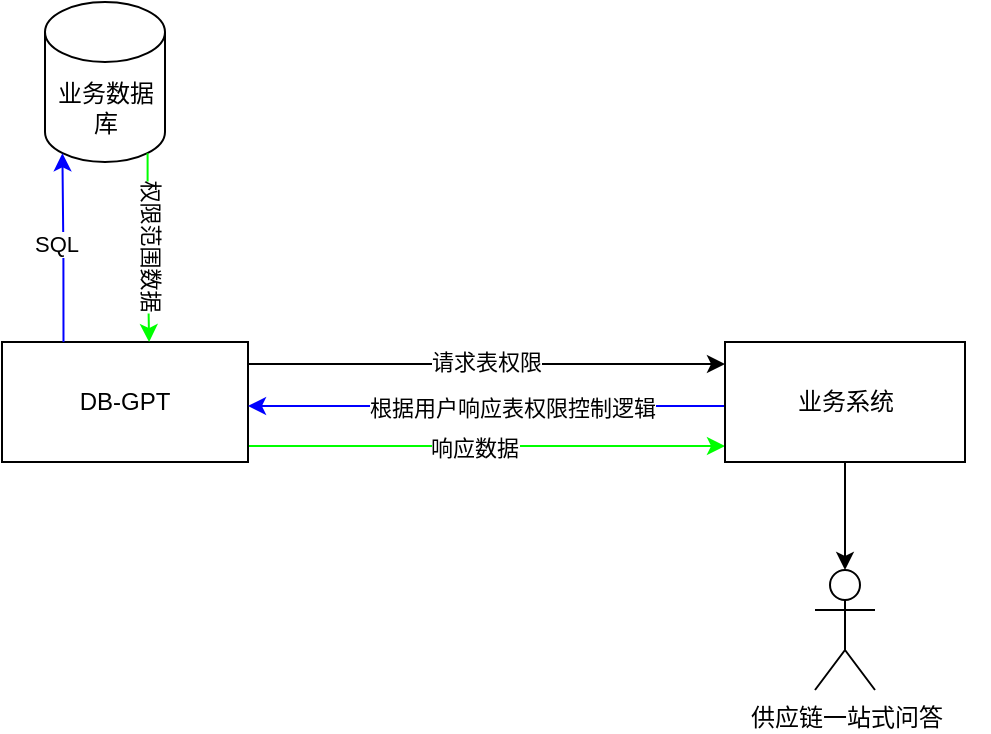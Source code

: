 <mxfile version="24.7.15">
  <diagram name="第 1 页" id="IbL7ijVwDvZSqayovwY6">
    <mxGraphModel dx="1050" dy="565" grid="1" gridSize="10" guides="1" tooltips="1" connect="1" arrows="1" fold="1" page="1" pageScale="1" pageWidth="827" pageHeight="1169" math="0" shadow="0">
      <root>
        <mxCell id="0" />
        <mxCell id="1" parent="0" />
        <mxCell id="m7wdFhXXytyFAqHJrLjw-1" value="Environmental&lt;div&gt;Awareness&lt;/div&gt;" style="shadow=0;dashed=0;html=1;strokeColor=none;shape=mxgraph.mscae.general.continuous_cycle;fillColor=#ffffff;rounded=0;comic=0;fontFamily=Verdana;fontSize=14;fontColor=#FFFFFF;verticalAlign=top;labelPosition=center;verticalLabelPosition=bottom;align=center;" vertex="1" parent="1">
          <mxGeometry x="561.5" y="235" width="48" height="50" as="geometry" />
        </mxCell>
        <mxCell id="m7wdFhXXytyFAqHJrLjw-2" value="Finance" style="shape=mxgraph.signs.travel.euro;html=1;fillColor=#ffffff;strokeColor=none;verticalLabelPosition=bottom;verticalAlign=top;align=center;rounded=0;shadow=0;dashed=0;comic=0;fontFamily=Verdana;fontSize=14;fontColor=#FFFFFF;" vertex="1" parent="1">
          <mxGeometry x="648.5" y="289" width="45" height="51" as="geometry" />
        </mxCell>
        <mxCell id="m7wdFhXXytyFAqHJrLjw-3" style="edgeStyle=orthogonalEdgeStyle;rounded=0;orthogonalLoop=1;jettySize=auto;html=1;exitX=1;exitY=0.25;exitDx=0;exitDy=0;entryX=0;entryY=0.25;entryDx=0;entryDy=0;" edge="1" parent="1">
          <mxGeometry relative="1" as="geometry">
            <mxPoint x="323" y="271" as="sourcePoint" />
            <mxPoint x="561.5" y="271" as="targetPoint" />
          </mxGeometry>
        </mxCell>
        <mxCell id="m7wdFhXXytyFAqHJrLjw-4" value="请求表权限" style="edgeLabel;html=1;align=center;verticalAlign=middle;resizable=0;points=[];" vertex="1" connectable="0" parent="m7wdFhXXytyFAqHJrLjw-3">
          <mxGeometry x="-0.19" y="1" relative="1" as="geometry">
            <mxPoint x="22" as="offset" />
          </mxGeometry>
        </mxCell>
        <mxCell id="m7wdFhXXytyFAqHJrLjw-5" style="edgeStyle=orthogonalEdgeStyle;rounded=0;orthogonalLoop=1;jettySize=auto;html=1;exitX=1;exitY=0.75;exitDx=0;exitDy=0;entryX=0;entryY=0.75;entryDx=0;entryDy=0;strokeColor=#00FF00;" edge="1" parent="1">
          <mxGeometry relative="1" as="geometry">
            <mxPoint x="323" y="312" as="sourcePoint" />
            <mxPoint x="561.5" y="312" as="targetPoint" />
          </mxGeometry>
        </mxCell>
        <mxCell id="m7wdFhXXytyFAqHJrLjw-6" value="响应数据" style="edgeLabel;html=1;align=center;verticalAlign=middle;resizable=0;points=[];" vertex="1" connectable="0" parent="m7wdFhXXytyFAqHJrLjw-5">
          <mxGeometry x="-0.052" y="-1" relative="1" as="geometry">
            <mxPoint as="offset" />
          </mxGeometry>
        </mxCell>
        <mxCell id="m7wdFhXXytyFAqHJrLjw-7" value="DB-GPT" style="rounded=0;whiteSpace=wrap;html=1;" vertex="1" parent="1">
          <mxGeometry x="200" y="260" width="123" height="60" as="geometry" />
        </mxCell>
        <mxCell id="m7wdFhXXytyFAqHJrLjw-8" style="edgeStyle=orthogonalEdgeStyle;rounded=0;orthogonalLoop=1;jettySize=auto;html=1;exitX=0;exitY=0.75;exitDx=0;exitDy=0;entryX=1;entryY=0.75;entryDx=0;entryDy=0;fillColor=#006600;strokeColor=#0000FF;" edge="1" parent="1">
          <mxGeometry relative="1" as="geometry">
            <mxPoint x="561.5" y="292" as="sourcePoint" />
            <mxPoint x="323" y="292" as="targetPoint" />
          </mxGeometry>
        </mxCell>
        <mxCell id="m7wdFhXXytyFAqHJrLjw-9" value="根据用户响应表权限控制逻辑" style="edgeLabel;html=1;align=center;verticalAlign=middle;resizable=0;points=[];" vertex="1" connectable="0" parent="m7wdFhXXytyFAqHJrLjw-8">
          <mxGeometry x="0.319" y="1" relative="1" as="geometry">
            <mxPoint x="51" as="offset" />
          </mxGeometry>
        </mxCell>
        <mxCell id="m7wdFhXXytyFAqHJrLjw-10" value="业务系统" style="rounded=0;whiteSpace=wrap;html=1;" vertex="1" parent="1">
          <mxGeometry x="561.5" y="260" width="120" height="60" as="geometry" />
        </mxCell>
        <mxCell id="m7wdFhXXytyFAqHJrLjw-11" style="edgeStyle=orthogonalEdgeStyle;rounded=0;orthogonalLoop=1;jettySize=auto;html=1;exitX=0.5;exitY=1;exitDx=0;exitDy=0;" edge="1" parent="1" source="m7wdFhXXytyFAqHJrLjw-7" target="m7wdFhXXytyFAqHJrLjw-7">
          <mxGeometry relative="1" as="geometry" />
        </mxCell>
        <mxCell id="m7wdFhXXytyFAqHJrLjw-12" value="业务数据库" style="shape=cylinder3;whiteSpace=wrap;html=1;boundedLbl=1;backgroundOutline=1;size=15;" vertex="1" parent="1">
          <mxGeometry x="221.5" y="90" width="60" height="80" as="geometry" />
        </mxCell>
        <mxCell id="m7wdFhXXytyFAqHJrLjw-13" value="供应链一站式问答" style="shape=umlActor;verticalLabelPosition=bottom;verticalAlign=top;html=1;outlineConnect=0;" vertex="1" parent="1">
          <mxGeometry x="606.5" y="374" width="30" height="60" as="geometry" />
        </mxCell>
        <mxCell id="m7wdFhXXytyFAqHJrLjw-14" style="edgeStyle=orthogonalEdgeStyle;rounded=0;orthogonalLoop=1;jettySize=auto;html=1;exitX=0.5;exitY=1;exitDx=0;exitDy=0;entryX=0.5;entryY=0;entryDx=0;entryDy=0;entryPerimeter=0;" edge="1" parent="1" source="m7wdFhXXytyFAqHJrLjw-10" target="m7wdFhXXytyFAqHJrLjw-13">
          <mxGeometry relative="1" as="geometry" />
        </mxCell>
        <mxCell id="m7wdFhXXytyFAqHJrLjw-15" style="edgeStyle=orthogonalEdgeStyle;rounded=0;orthogonalLoop=1;jettySize=auto;html=1;exitX=0.25;exitY=0;exitDx=0;exitDy=0;entryX=0.145;entryY=1;entryDx=0;entryDy=-4.35;entryPerimeter=0;strokeColor=#0000FF;" edge="1" parent="1" source="m7wdFhXXytyFAqHJrLjw-7" target="m7wdFhXXytyFAqHJrLjw-12">
          <mxGeometry relative="1" as="geometry" />
        </mxCell>
        <mxCell id="m7wdFhXXytyFAqHJrLjw-16" value="SQL" style="edgeLabel;html=1;align=center;verticalAlign=middle;resizable=0;points=[];" vertex="1" connectable="0" parent="m7wdFhXXytyFAqHJrLjw-15">
          <mxGeometry x="0.053" y="3" relative="1" as="geometry">
            <mxPoint as="offset" />
          </mxGeometry>
        </mxCell>
        <mxCell id="m7wdFhXXytyFAqHJrLjw-17" style="edgeStyle=orthogonalEdgeStyle;rounded=0;orthogonalLoop=1;jettySize=auto;html=1;exitX=0.855;exitY=1;exitDx=0;exitDy=-4.35;exitPerimeter=0;entryX=0.598;entryY=0;entryDx=0;entryDy=0;entryPerimeter=0;strokeColor=#00FF00;" edge="1" parent="1" source="m7wdFhXXytyFAqHJrLjw-12" target="m7wdFhXXytyFAqHJrLjw-7">
          <mxGeometry relative="1" as="geometry" />
        </mxCell>
        <mxCell id="m7wdFhXXytyFAqHJrLjw-18" value="权限范围数据" style="edgeLabel;html=1;align=center;verticalAlign=middle;resizable=0;points=[];rotation=90;" vertex="1" connectable="0" parent="m7wdFhXXytyFAqHJrLjw-17">
          <mxGeometry x="0.054" y="2" relative="1" as="geometry">
            <mxPoint x="-1" y="-3" as="offset" />
          </mxGeometry>
        </mxCell>
      </root>
    </mxGraphModel>
  </diagram>
</mxfile>
